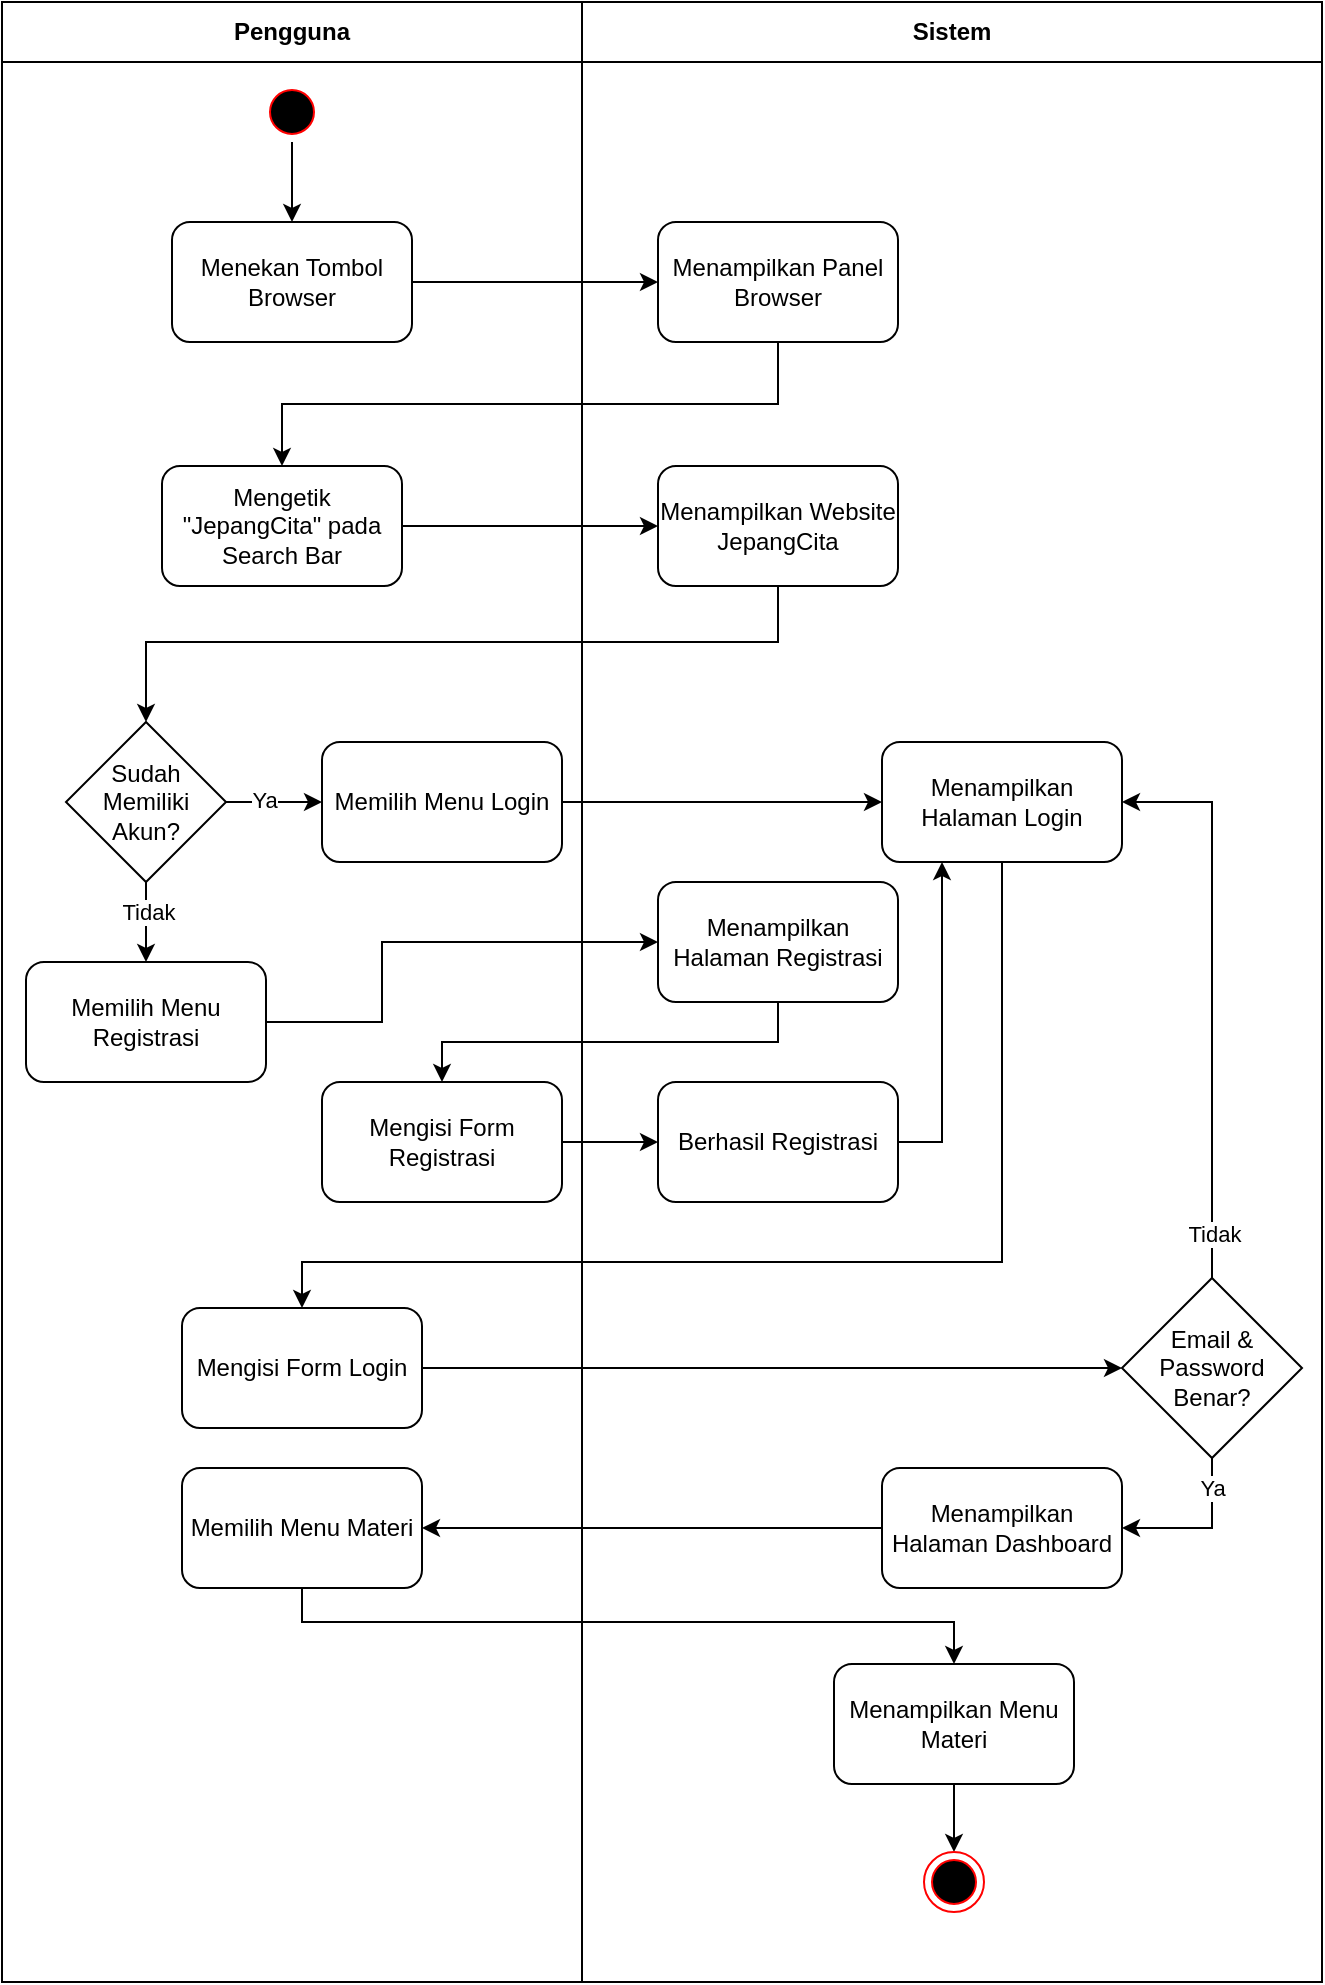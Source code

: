 <mxfile version="24.2.3" type="device">
  <diagram id="Z08eTgGWAjNeXDMgQ9Qe" name="Halaman-1">
    <mxGraphModel dx="880" dy="434" grid="1" gridSize="10" guides="1" tooltips="1" connect="1" arrows="1" fold="1" page="1" pageScale="1" pageWidth="827" pageHeight="1169" math="0" shadow="0">
      <root>
        <mxCell id="0" />
        <mxCell id="1" parent="0" />
        <mxCell id="qkGCgfdNhCn7gsHB5-3L-1" value="Pengguna" style="swimlane;whiteSpace=wrap;html=1;startSize=30;" parent="1" vertex="1">
          <mxGeometry y="40" width="290" height="990" as="geometry" />
        </mxCell>
        <mxCell id="qkGCgfdNhCn7gsHB5-3L-2" style="edgeStyle=orthogonalEdgeStyle;rounded=0;orthogonalLoop=1;jettySize=auto;html=1;entryX=0.5;entryY=0;entryDx=0;entryDy=0;" parent="qkGCgfdNhCn7gsHB5-3L-1" source="qkGCgfdNhCn7gsHB5-3L-3" target="qkGCgfdNhCn7gsHB5-3L-4" edge="1">
          <mxGeometry relative="1" as="geometry" />
        </mxCell>
        <mxCell id="qkGCgfdNhCn7gsHB5-3L-3" value="" style="ellipse;html=1;shape=startState;fillColor=#000000;strokeColor=#ff0000;" parent="qkGCgfdNhCn7gsHB5-3L-1" vertex="1">
          <mxGeometry x="130" y="40" width="30" height="30" as="geometry" />
        </mxCell>
        <mxCell id="qkGCgfdNhCn7gsHB5-3L-4" value="Menekan Tombol&lt;div&gt;Browser&lt;/div&gt;" style="rounded=1;whiteSpace=wrap;html=1;" parent="qkGCgfdNhCn7gsHB5-3L-1" vertex="1">
          <mxGeometry x="85" y="110" width="120" height="60" as="geometry" />
        </mxCell>
        <mxCell id="vkcGki8KC0y3EEtt56Kg-1" value="Mengetik &quot;JepangCita&quot; pada Search Bar" style="whiteSpace=wrap;html=1;rounded=1;" parent="qkGCgfdNhCn7gsHB5-3L-1" vertex="1">
          <mxGeometry x="80" y="232" width="120" height="60" as="geometry" />
        </mxCell>
        <mxCell id="uZUW2Ec-_Onot317kJtL-8" style="edgeStyle=orthogonalEdgeStyle;rounded=0;orthogonalLoop=1;jettySize=auto;html=1;exitX=1;exitY=0.5;exitDx=0;exitDy=0;" edge="1" parent="qkGCgfdNhCn7gsHB5-3L-1" source="uZUW2Ec-_Onot317kJtL-4" target="uZUW2Ec-_Onot317kJtL-7">
          <mxGeometry relative="1" as="geometry" />
        </mxCell>
        <mxCell id="uZUW2Ec-_Onot317kJtL-9" value="Ya" style="edgeLabel;html=1;align=center;verticalAlign=middle;resizable=0;points=[];" vertex="1" connectable="0" parent="uZUW2Ec-_Onot317kJtL-8">
          <mxGeometry x="-0.201" y="1" relative="1" as="geometry">
            <mxPoint as="offset" />
          </mxGeometry>
        </mxCell>
        <mxCell id="uZUW2Ec-_Onot317kJtL-11" style="edgeStyle=orthogonalEdgeStyle;rounded=0;orthogonalLoop=1;jettySize=auto;html=1;exitX=0.5;exitY=1;exitDx=0;exitDy=0;entryX=0.5;entryY=0;entryDx=0;entryDy=0;" edge="1" parent="qkGCgfdNhCn7gsHB5-3L-1" source="uZUW2Ec-_Onot317kJtL-4" target="uZUW2Ec-_Onot317kJtL-10">
          <mxGeometry relative="1" as="geometry" />
        </mxCell>
        <mxCell id="uZUW2Ec-_Onot317kJtL-12" value="Tidak" style="edgeLabel;html=1;align=center;verticalAlign=middle;resizable=0;points=[];" vertex="1" connectable="0" parent="uZUW2Ec-_Onot317kJtL-11">
          <mxGeometry x="-0.01" y="2" relative="1" as="geometry">
            <mxPoint x="-1" y="-5" as="offset" />
          </mxGeometry>
        </mxCell>
        <mxCell id="uZUW2Ec-_Onot317kJtL-4" value="Sudah Memiliki Akun?" style="rhombus;whiteSpace=wrap;html=1;" vertex="1" parent="qkGCgfdNhCn7gsHB5-3L-1">
          <mxGeometry x="32" y="360" width="80" height="80" as="geometry" />
        </mxCell>
        <mxCell id="uZUW2Ec-_Onot317kJtL-7" value="Memilih Menu Login" style="whiteSpace=wrap;html=1;rounded=1;" vertex="1" parent="qkGCgfdNhCn7gsHB5-3L-1">
          <mxGeometry x="160" y="370" width="120" height="60" as="geometry" />
        </mxCell>
        <mxCell id="uZUW2Ec-_Onot317kJtL-10" value="Memilih Menu Registrasi" style="whiteSpace=wrap;html=1;rounded=1;" vertex="1" parent="qkGCgfdNhCn7gsHB5-3L-1">
          <mxGeometry x="12" y="480" width="120" height="60" as="geometry" />
        </mxCell>
        <mxCell id="uZUW2Ec-_Onot317kJtL-15" value="Mengisi Form Login" style="whiteSpace=wrap;html=1;rounded=1;" vertex="1" parent="qkGCgfdNhCn7gsHB5-3L-1">
          <mxGeometry x="90" y="653" width="120" height="60" as="geometry" />
        </mxCell>
        <mxCell id="uZUW2Ec-_Onot317kJtL-25" value="Memilih Menu Materi" style="whiteSpace=wrap;html=1;rounded=1;" vertex="1" parent="qkGCgfdNhCn7gsHB5-3L-1">
          <mxGeometry x="90" y="733" width="120" height="60" as="geometry" />
        </mxCell>
        <mxCell id="uZUW2Ec-_Onot317kJtL-38" value="Mengisi Form Registrasi" style="whiteSpace=wrap;html=1;rounded=1;" vertex="1" parent="qkGCgfdNhCn7gsHB5-3L-1">
          <mxGeometry x="160" y="540" width="120" height="60" as="geometry" />
        </mxCell>
        <mxCell id="qkGCgfdNhCn7gsHB5-3L-5" value="Sistem" style="swimlane;whiteSpace=wrap;html=1;startSize=30;" parent="1" vertex="1">
          <mxGeometry x="290" y="40" width="370" height="990" as="geometry" />
        </mxCell>
        <mxCell id="qkGCgfdNhCn7gsHB5-3L-6" value="Menampilkan Panel Browser" style="whiteSpace=wrap;html=1;rounded=1;" parent="qkGCgfdNhCn7gsHB5-3L-5" vertex="1">
          <mxGeometry x="38" y="110" width="120" height="60" as="geometry" />
        </mxCell>
        <mxCell id="vkcGki8KC0y3EEtt56Kg-17" value="Menampilkan Website JepangCita" style="whiteSpace=wrap;html=1;rounded=1;" parent="qkGCgfdNhCn7gsHB5-3L-5" vertex="1">
          <mxGeometry x="38" y="232" width="120" height="60" as="geometry" />
        </mxCell>
        <mxCell id="uZUW2Ec-_Onot317kJtL-13" value="Menampilkan Halaman Login" style="whiteSpace=wrap;html=1;rounded=1;" vertex="1" parent="qkGCgfdNhCn7gsHB5-3L-5">
          <mxGeometry x="150" y="370" width="120" height="60" as="geometry" />
        </mxCell>
        <mxCell id="uZUW2Ec-_Onot317kJtL-42" style="edgeStyle=orthogonalEdgeStyle;rounded=0;orthogonalLoop=1;jettySize=auto;html=1;exitX=0.5;exitY=0;exitDx=0;exitDy=0;entryX=1;entryY=0.5;entryDx=0;entryDy=0;" edge="1" parent="qkGCgfdNhCn7gsHB5-3L-5" source="uZUW2Ec-_Onot317kJtL-17" target="uZUW2Ec-_Onot317kJtL-13">
          <mxGeometry relative="1" as="geometry" />
        </mxCell>
        <mxCell id="uZUW2Ec-_Onot317kJtL-43" value="Tidak" style="edgeLabel;html=1;align=center;verticalAlign=middle;resizable=0;points=[];" vertex="1" connectable="0" parent="uZUW2Ec-_Onot317kJtL-42">
          <mxGeometry x="0.837" y="1" relative="1" as="geometry">
            <mxPoint x="23" y="215" as="offset" />
          </mxGeometry>
        </mxCell>
        <mxCell id="uZUW2Ec-_Onot317kJtL-59" style="edgeStyle=orthogonalEdgeStyle;rounded=0;orthogonalLoop=1;jettySize=auto;html=1;exitX=0.5;exitY=1;exitDx=0;exitDy=0;entryX=1;entryY=0.5;entryDx=0;entryDy=0;" edge="1" parent="qkGCgfdNhCn7gsHB5-3L-5" source="uZUW2Ec-_Onot317kJtL-17" target="uZUW2Ec-_Onot317kJtL-21">
          <mxGeometry relative="1" as="geometry" />
        </mxCell>
        <mxCell id="uZUW2Ec-_Onot317kJtL-60" value="Ya" style="edgeLabel;html=1;align=center;verticalAlign=middle;resizable=0;points=[];" vertex="1" connectable="0" parent="uZUW2Ec-_Onot317kJtL-59">
          <mxGeometry x="-0.534" relative="1" as="geometry">
            <mxPoint y="-4" as="offset" />
          </mxGeometry>
        </mxCell>
        <mxCell id="uZUW2Ec-_Onot317kJtL-17" value="Email &amp;amp; Password Benar?" style="rhombus;whiteSpace=wrap;html=1;" vertex="1" parent="qkGCgfdNhCn7gsHB5-3L-5">
          <mxGeometry x="270" y="638" width="90" height="90" as="geometry" />
        </mxCell>
        <mxCell id="uZUW2Ec-_Onot317kJtL-21" value="Menampilkan Halaman Dashboard" style="whiteSpace=wrap;html=1;rounded=1;" vertex="1" parent="qkGCgfdNhCn7gsHB5-3L-5">
          <mxGeometry x="150" y="733" width="120" height="60" as="geometry" />
        </mxCell>
        <mxCell id="uZUW2Ec-_Onot317kJtL-30" style="edgeStyle=orthogonalEdgeStyle;rounded=0;orthogonalLoop=1;jettySize=auto;html=1;entryX=0.5;entryY=0;entryDx=0;entryDy=0;" edge="1" parent="qkGCgfdNhCn7gsHB5-3L-5" source="uZUW2Ec-_Onot317kJtL-27" target="uZUW2Ec-_Onot317kJtL-29">
          <mxGeometry relative="1" as="geometry" />
        </mxCell>
        <mxCell id="uZUW2Ec-_Onot317kJtL-27" value="Menampilkan Menu Materi" style="whiteSpace=wrap;html=1;rounded=1;" vertex="1" parent="qkGCgfdNhCn7gsHB5-3L-5">
          <mxGeometry x="126" y="831" width="120" height="60" as="geometry" />
        </mxCell>
        <mxCell id="uZUW2Ec-_Onot317kJtL-29" value="" style="ellipse;html=1;shape=endState;fillColor=#000000;strokeColor=#ff0000;" vertex="1" parent="qkGCgfdNhCn7gsHB5-3L-5">
          <mxGeometry x="171" y="925" width="30" height="30" as="geometry" />
        </mxCell>
        <mxCell id="uZUW2Ec-_Onot317kJtL-36" value="Menampilkan Halaman Registrasi" style="whiteSpace=wrap;html=1;rounded=1;" vertex="1" parent="qkGCgfdNhCn7gsHB5-3L-5">
          <mxGeometry x="38" y="440" width="120" height="60" as="geometry" />
        </mxCell>
        <mxCell id="uZUW2Ec-_Onot317kJtL-58" style="edgeStyle=orthogonalEdgeStyle;rounded=0;orthogonalLoop=1;jettySize=auto;html=1;entryX=0.25;entryY=1;entryDx=0;entryDy=0;" edge="1" parent="qkGCgfdNhCn7gsHB5-3L-5" source="uZUW2Ec-_Onot317kJtL-54" target="uZUW2Ec-_Onot317kJtL-13">
          <mxGeometry relative="1" as="geometry">
            <Array as="points">
              <mxPoint x="180" y="570" />
            </Array>
          </mxGeometry>
        </mxCell>
        <mxCell id="uZUW2Ec-_Onot317kJtL-54" value="Berhasil Registrasi" style="whiteSpace=wrap;html=1;rounded=1;" vertex="1" parent="qkGCgfdNhCn7gsHB5-3L-5">
          <mxGeometry x="38" y="540" width="120" height="60" as="geometry" />
        </mxCell>
        <mxCell id="qkGCgfdNhCn7gsHB5-3L-9" value="" style="edgeStyle=orthogonalEdgeStyle;rounded=0;orthogonalLoop=1;jettySize=auto;html=1;exitX=1;exitY=0.5;exitDx=0;exitDy=0;" parent="1" source="qkGCgfdNhCn7gsHB5-3L-4" target="qkGCgfdNhCn7gsHB5-3L-6" edge="1">
          <mxGeometry relative="1" as="geometry">
            <mxPoint x="220" y="170.029" as="sourcePoint" />
          </mxGeometry>
        </mxCell>
        <mxCell id="vkcGki8KC0y3EEtt56Kg-2" style="edgeStyle=orthogonalEdgeStyle;rounded=0;orthogonalLoop=1;jettySize=auto;html=1;exitX=0.5;exitY=1;exitDx=0;exitDy=0;entryX=0.5;entryY=0;entryDx=0;entryDy=0;" parent="1" source="qkGCgfdNhCn7gsHB5-3L-6" target="vkcGki8KC0y3EEtt56Kg-1" edge="1">
          <mxGeometry relative="1" as="geometry" />
        </mxCell>
        <mxCell id="vkcGki8KC0y3EEtt56Kg-6" style="edgeStyle=orthogonalEdgeStyle;rounded=0;orthogonalLoop=1;jettySize=auto;html=1;entryX=0;entryY=0.5;entryDx=0;entryDy=0;" parent="1" source="vkcGki8KC0y3EEtt56Kg-1" target="vkcGki8KC0y3EEtt56Kg-17" edge="1">
          <mxGeometry relative="1" as="geometry">
            <mxPoint x="280" y="302" as="targetPoint" />
          </mxGeometry>
        </mxCell>
        <mxCell id="uZUW2Ec-_Onot317kJtL-3" style="edgeStyle=orthogonalEdgeStyle;rounded=0;orthogonalLoop=1;jettySize=auto;html=1;entryX=0.5;entryY=0;entryDx=0;entryDy=0;exitX=0.5;exitY=1;exitDx=0;exitDy=0;" edge="1" parent="1" source="vkcGki8KC0y3EEtt56Kg-17" target="uZUW2Ec-_Onot317kJtL-4">
          <mxGeometry relative="1" as="geometry">
            <mxPoint x="145.0" y="400" as="targetPoint" />
            <Array as="points">
              <mxPoint x="368" y="360" />
              <mxPoint x="90" y="360" />
            </Array>
          </mxGeometry>
        </mxCell>
        <mxCell id="uZUW2Ec-_Onot317kJtL-14" style="edgeStyle=orthogonalEdgeStyle;rounded=0;orthogonalLoop=1;jettySize=auto;html=1;entryX=0;entryY=0.5;entryDx=0;entryDy=0;" edge="1" parent="1" source="uZUW2Ec-_Onot317kJtL-7" target="uZUW2Ec-_Onot317kJtL-13">
          <mxGeometry relative="1" as="geometry" />
        </mxCell>
        <mxCell id="uZUW2Ec-_Onot317kJtL-26" value="" style="edgeStyle=orthogonalEdgeStyle;rounded=0;orthogonalLoop=1;jettySize=auto;html=1;entryX=1;entryY=0.5;entryDx=0;entryDy=0;" edge="1" parent="1" source="uZUW2Ec-_Onot317kJtL-21" target="uZUW2Ec-_Onot317kJtL-25">
          <mxGeometry relative="1" as="geometry" />
        </mxCell>
        <mxCell id="uZUW2Ec-_Onot317kJtL-37" style="edgeStyle=orthogonalEdgeStyle;rounded=0;orthogonalLoop=1;jettySize=auto;html=1;entryX=0;entryY=0.5;entryDx=0;entryDy=0;" edge="1" parent="1" source="uZUW2Ec-_Onot317kJtL-10" target="uZUW2Ec-_Onot317kJtL-36">
          <mxGeometry relative="1" as="geometry">
            <Array as="points">
              <mxPoint x="190" y="550" />
              <mxPoint x="190" y="510" />
            </Array>
          </mxGeometry>
        </mxCell>
        <mxCell id="uZUW2Ec-_Onot317kJtL-40" style="edgeStyle=orthogonalEdgeStyle;rounded=0;orthogonalLoop=1;jettySize=auto;html=1;exitX=0.5;exitY=1;exitDx=0;exitDy=0;entryX=0.5;entryY=0;entryDx=0;entryDy=0;" edge="1" parent="1" source="uZUW2Ec-_Onot317kJtL-13" target="uZUW2Ec-_Onot317kJtL-15">
          <mxGeometry relative="1" as="geometry">
            <Array as="points">
              <mxPoint x="500" y="670" />
              <mxPoint x="150" y="670" />
            </Array>
          </mxGeometry>
        </mxCell>
        <mxCell id="uZUW2Ec-_Onot317kJtL-41" style="edgeStyle=orthogonalEdgeStyle;rounded=0;orthogonalLoop=1;jettySize=auto;html=1;exitX=1;exitY=0.5;exitDx=0;exitDy=0;entryX=0;entryY=0.5;entryDx=0;entryDy=0;" edge="1" parent="1" source="uZUW2Ec-_Onot317kJtL-15" target="uZUW2Ec-_Onot317kJtL-17">
          <mxGeometry relative="1" as="geometry" />
        </mxCell>
        <mxCell id="uZUW2Ec-_Onot317kJtL-46" style="edgeStyle=orthogonalEdgeStyle;rounded=0;orthogonalLoop=1;jettySize=auto;html=1;entryX=0.5;entryY=0;entryDx=0;entryDy=0;" edge="1" parent="1" source="uZUW2Ec-_Onot317kJtL-25" target="uZUW2Ec-_Onot317kJtL-27">
          <mxGeometry relative="1" as="geometry">
            <Array as="points">
              <mxPoint x="150" y="850" />
              <mxPoint x="476" y="850" />
            </Array>
          </mxGeometry>
        </mxCell>
        <mxCell id="uZUW2Ec-_Onot317kJtL-48" style="edgeStyle=orthogonalEdgeStyle;rounded=0;orthogonalLoop=1;jettySize=auto;html=1;entryX=0.5;entryY=0;entryDx=0;entryDy=0;" edge="1" parent="1" source="uZUW2Ec-_Onot317kJtL-36" target="uZUW2Ec-_Onot317kJtL-38">
          <mxGeometry relative="1" as="geometry">
            <Array as="points">
              <mxPoint x="388" y="560" />
              <mxPoint x="220" y="560" />
            </Array>
          </mxGeometry>
        </mxCell>
        <mxCell id="uZUW2Ec-_Onot317kJtL-55" style="edgeStyle=orthogonalEdgeStyle;rounded=0;orthogonalLoop=1;jettySize=auto;html=1;entryX=0;entryY=0.5;entryDx=0;entryDy=0;" edge="1" parent="1" source="uZUW2Ec-_Onot317kJtL-38" target="uZUW2Ec-_Onot317kJtL-54">
          <mxGeometry relative="1" as="geometry" />
        </mxCell>
      </root>
    </mxGraphModel>
  </diagram>
</mxfile>

